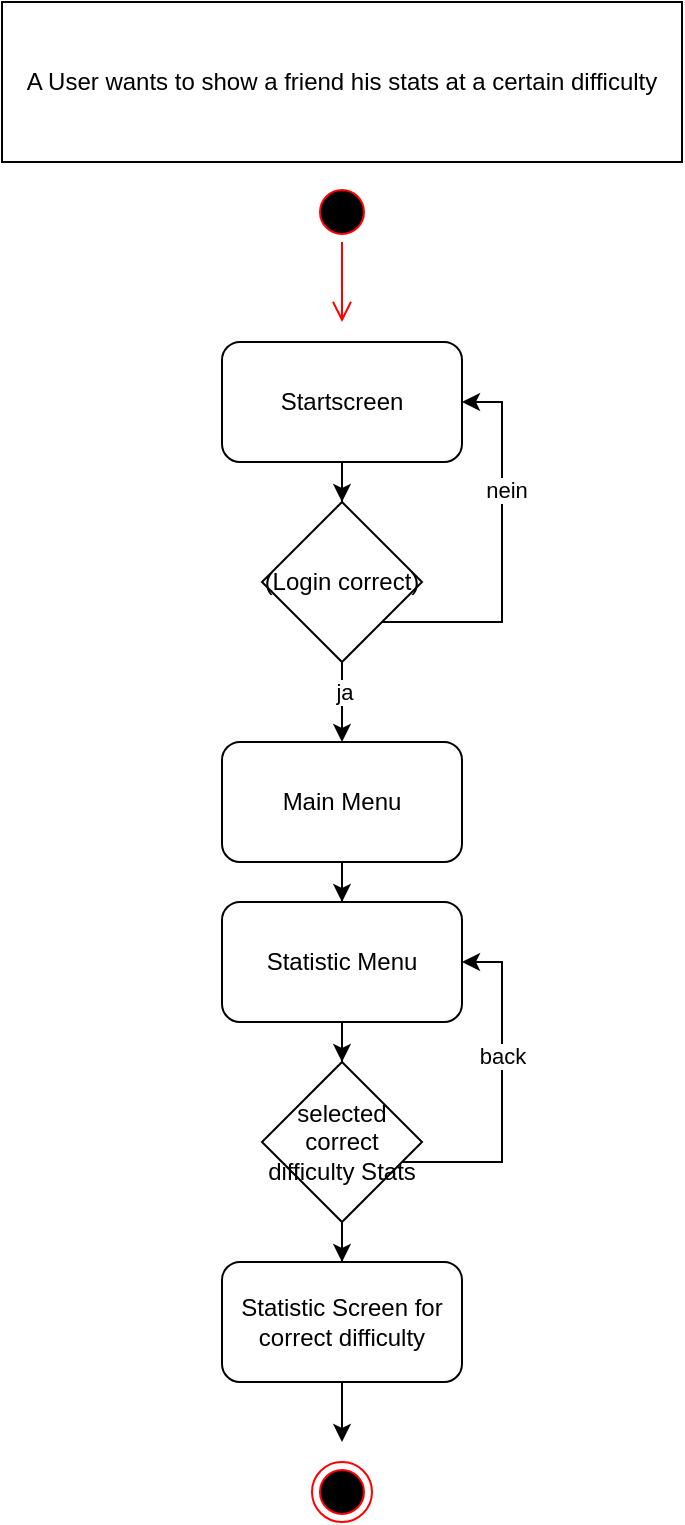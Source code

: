 <mxfile version="17.4.0" type="device"><diagram id="NrOlTOI7R6e31DhB1EB5" name="Page-1"><mxGraphModel dx="1185" dy="628" grid="1" gridSize="10" guides="1" tooltips="1" connect="1" arrows="1" fold="1" page="1" pageScale="1" pageWidth="1169" pageHeight="827" math="0" shadow="0"><root><mxCell id="0"/><mxCell id="1" parent="0"/><mxCell id="6-Hbqfm36Dcn8oy--Jha-1" value="A User wants to show a friend his stats at a certain difficulty" style="rounded=0;whiteSpace=wrap;html=1;" parent="1" vertex="1"><mxGeometry x="350" y="30" width="340" height="80" as="geometry"/></mxCell><mxCell id="6-Hbqfm36Dcn8oy--Jha-2" value="" style="ellipse;html=1;shape=startState;fillColor=#000000;strokeColor=#ff0000;" parent="1" vertex="1"><mxGeometry x="505" y="120" width="30" height="30" as="geometry"/></mxCell><mxCell id="6-Hbqfm36Dcn8oy--Jha-3" value="" style="edgeStyle=orthogonalEdgeStyle;html=1;verticalAlign=bottom;endArrow=open;endSize=8;strokeColor=#ff0000;rounded=0;" parent="1" source="6-Hbqfm36Dcn8oy--Jha-2" edge="1"><mxGeometry relative="1" as="geometry"><mxPoint x="520" y="190" as="targetPoint"/></mxGeometry></mxCell><mxCell id="6-Hbqfm36Dcn8oy--Jha-4" value="" style="ellipse;html=1;shape=endState;fillColor=#000000;strokeColor=#ff0000;" parent="1" vertex="1"><mxGeometry x="505" y="760" width="30" height="30" as="geometry"/></mxCell><mxCell id="6-Hbqfm36Dcn8oy--Jha-7" style="edgeStyle=orthogonalEdgeStyle;rounded=0;orthogonalLoop=1;jettySize=auto;html=1;" parent="1" source="6-Hbqfm36Dcn8oy--Jha-5" target="6-Hbqfm36Dcn8oy--Jha-6" edge="1"><mxGeometry relative="1" as="geometry"/></mxCell><mxCell id="6-Hbqfm36Dcn8oy--Jha-5" value="Startscreen" style="rounded=1;whiteSpace=wrap;html=1;" parent="1" vertex="1"><mxGeometry x="460" y="200" width="120" height="60" as="geometry"/></mxCell><mxCell id="6-Hbqfm36Dcn8oy--Jha-8" style="edgeStyle=orthogonalEdgeStyle;rounded=0;orthogonalLoop=1;jettySize=auto;html=1;entryX=1;entryY=0.5;entryDx=0;entryDy=0;" parent="1" source="6-Hbqfm36Dcn8oy--Jha-6" target="6-Hbqfm36Dcn8oy--Jha-5" edge="1"><mxGeometry relative="1" as="geometry"><Array as="points"><mxPoint x="600" y="340"/><mxPoint x="600" y="230"/></Array></mxGeometry></mxCell><mxCell id="6-Hbqfm36Dcn8oy--Jha-11" value="nein" style="edgeLabel;html=1;align=center;verticalAlign=middle;resizable=0;points=[];" parent="6-Hbqfm36Dcn8oy--Jha-8" vertex="1" connectable="0"><mxGeometry x="0.329" y="-2" relative="1" as="geometry"><mxPoint as="offset"/></mxGeometry></mxCell><mxCell id="6-Hbqfm36Dcn8oy--Jha-10" style="edgeStyle=orthogonalEdgeStyle;rounded=0;orthogonalLoop=1;jettySize=auto;html=1;" parent="1" source="6-Hbqfm36Dcn8oy--Jha-6" target="6-Hbqfm36Dcn8oy--Jha-9" edge="1"><mxGeometry relative="1" as="geometry"/></mxCell><mxCell id="6-Hbqfm36Dcn8oy--Jha-12" value="ja" style="edgeLabel;html=1;align=center;verticalAlign=middle;resizable=0;points=[];" parent="6-Hbqfm36Dcn8oy--Jha-10" vertex="1" connectable="0"><mxGeometry x="-0.24" y="1" relative="1" as="geometry"><mxPoint as="offset"/></mxGeometry></mxCell><mxCell id="6-Hbqfm36Dcn8oy--Jha-6" value="(Login correct)" style="rhombus;whiteSpace=wrap;html=1;" parent="1" vertex="1"><mxGeometry x="480" y="280" width="80" height="80" as="geometry"/></mxCell><mxCell id="6-Hbqfm36Dcn8oy--Jha-14" style="edgeStyle=orthogonalEdgeStyle;rounded=0;orthogonalLoop=1;jettySize=auto;html=1;entryX=0.5;entryY=0;entryDx=0;entryDy=0;" parent="1" source="6-Hbqfm36Dcn8oy--Jha-9" target="6-Hbqfm36Dcn8oy--Jha-13" edge="1"><mxGeometry relative="1" as="geometry"/></mxCell><mxCell id="6-Hbqfm36Dcn8oy--Jha-9" value="Main Menu" style="rounded=1;whiteSpace=wrap;html=1;" parent="1" vertex="1"><mxGeometry x="460" y="400" width="120" height="60" as="geometry"/></mxCell><mxCell id="6-Hbqfm36Dcn8oy--Jha-18" style="edgeStyle=orthogonalEdgeStyle;rounded=0;orthogonalLoop=1;jettySize=auto;html=1;" parent="1" source="6-Hbqfm36Dcn8oy--Jha-13" target="6-Hbqfm36Dcn8oy--Jha-16" edge="1"><mxGeometry relative="1" as="geometry"/></mxCell><mxCell id="6-Hbqfm36Dcn8oy--Jha-13" value="Statistic Menu" style="rounded=1;whiteSpace=wrap;html=1;" parent="1" vertex="1"><mxGeometry x="460" y="480" width="120" height="60" as="geometry"/></mxCell><mxCell id="6-Hbqfm36Dcn8oy--Jha-20" style="edgeStyle=orthogonalEdgeStyle;rounded=0;orthogonalLoop=1;jettySize=auto;html=1;entryX=1;entryY=0.5;entryDx=0;entryDy=0;" parent="1" source="6-Hbqfm36Dcn8oy--Jha-16" target="6-Hbqfm36Dcn8oy--Jha-13" edge="1"><mxGeometry relative="1" as="geometry"><Array as="points"><mxPoint x="600" y="610"/><mxPoint x="600" y="510"/></Array></mxGeometry></mxCell><mxCell id="6-Hbqfm36Dcn8oy--Jha-21" value="back" style="edgeLabel;html=1;align=center;verticalAlign=middle;resizable=0;points=[];" parent="6-Hbqfm36Dcn8oy--Jha-20" vertex="1" connectable="0"><mxGeometry x="0.22" relative="1" as="geometry"><mxPoint as="offset"/></mxGeometry></mxCell><mxCell id="6-Hbqfm36Dcn8oy--Jha-23" style="edgeStyle=orthogonalEdgeStyle;rounded=0;orthogonalLoop=1;jettySize=auto;html=1;" parent="1" source="6-Hbqfm36Dcn8oy--Jha-16" target="6-Hbqfm36Dcn8oy--Jha-22" edge="1"><mxGeometry relative="1" as="geometry"/></mxCell><mxCell id="6-Hbqfm36Dcn8oy--Jha-16" value="selected correct difficulty Stats" style="rhombus;whiteSpace=wrap;html=1;" parent="1" vertex="1"><mxGeometry x="480" y="560" width="80" height="80" as="geometry"/></mxCell><mxCell id="6-Hbqfm36Dcn8oy--Jha-24" style="edgeStyle=orthogonalEdgeStyle;rounded=0;orthogonalLoop=1;jettySize=auto;html=1;entryX=0.5;entryY=0;entryDx=0;entryDy=0;" parent="1" source="6-Hbqfm36Dcn8oy--Jha-22" edge="1"><mxGeometry relative="1" as="geometry"><mxPoint x="520" y="750" as="targetPoint"/></mxGeometry></mxCell><mxCell id="6-Hbqfm36Dcn8oy--Jha-22" value="Statistic Screen for correct difficulty" style="rounded=1;whiteSpace=wrap;html=1;" parent="1" vertex="1"><mxGeometry x="460" y="660" width="120" height="60" as="geometry"/></mxCell></root></mxGraphModel></diagram></mxfile>